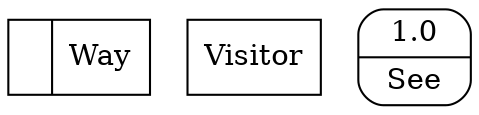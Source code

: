 digraph dfd2{ 
node[shape=record]
200 [label="<f0>  |<f1> Way " ];
201 [label="Visitor" shape=box];
202 [label="{<f0> 1.0|<f1> See }" shape=Mrecord];
}